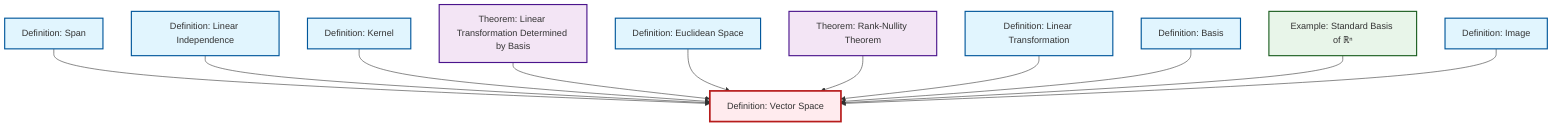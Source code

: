 graph TD
    classDef definition fill:#e1f5fe,stroke:#01579b,stroke-width:2px
    classDef theorem fill:#f3e5f5,stroke:#4a148c,stroke-width:2px
    classDef axiom fill:#fff3e0,stroke:#e65100,stroke-width:2px
    classDef example fill:#e8f5e9,stroke:#1b5e20,stroke-width:2px
    classDef current fill:#ffebee,stroke:#b71c1c,stroke-width:3px
    def-span["Definition: Span"]:::definition
    def-linear-independence["Definition: Linear Independence"]:::definition
    thm-linear-transformation-basis["Theorem: Linear Transformation Determined by Basis"]:::theorem
    def-euclidean-space["Definition: Euclidean Space"]:::definition
    ex-standard-basis-rn["Example: Standard Basis of ℝⁿ"]:::example
    def-kernel["Definition: Kernel"]:::definition
    def-basis["Definition: Basis"]:::definition
    def-vector-space["Definition: Vector Space"]:::definition
    def-linear-transformation["Definition: Linear Transformation"]:::definition
    thm-rank-nullity["Theorem: Rank-Nullity Theorem"]:::theorem
    def-image["Definition: Image"]:::definition
    def-span --> def-vector-space
    def-linear-independence --> def-vector-space
    def-kernel --> def-vector-space
    thm-linear-transformation-basis --> def-vector-space
    def-euclidean-space --> def-vector-space
    thm-rank-nullity --> def-vector-space
    def-linear-transformation --> def-vector-space
    def-basis --> def-vector-space
    ex-standard-basis-rn --> def-vector-space
    def-image --> def-vector-space
    class def-vector-space current